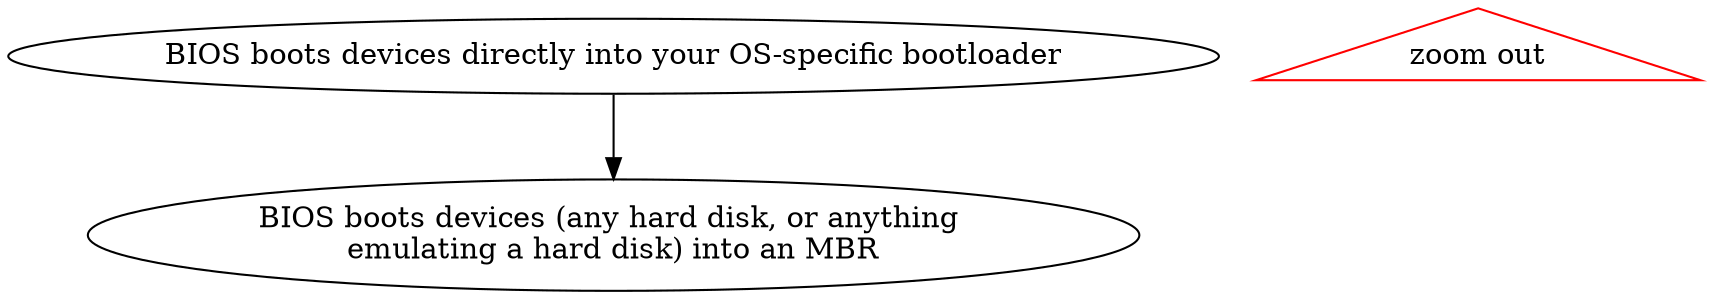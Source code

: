 strict digraph {
	graph [compound=true];
	node [label="\N"];
	BIOS_boots_devices_directly_into_your_OSspecific_bootloader	[label="BIOS boots devices directly into your OS-specific bootloader"];
	BIOS_boots_devices_any_hard_disk_or_anything_emulating_a_hard_disk_into_an_MBR	[label="BIOS boots devices (any hard disk, or anything 
emulating a hard disk) into an MBR"];
	BIOS_boots_devices_directly_into_your_OSspecific_bootloader -> BIOS_boots_devices_any_hard_disk_or_anything_emulating_a_hard_disk_into_an_MBR;
	"zoom out"	[color=red,
		href="single_layer_2_BIOS_boots_computer.svg",
		shape=triangle];
}
